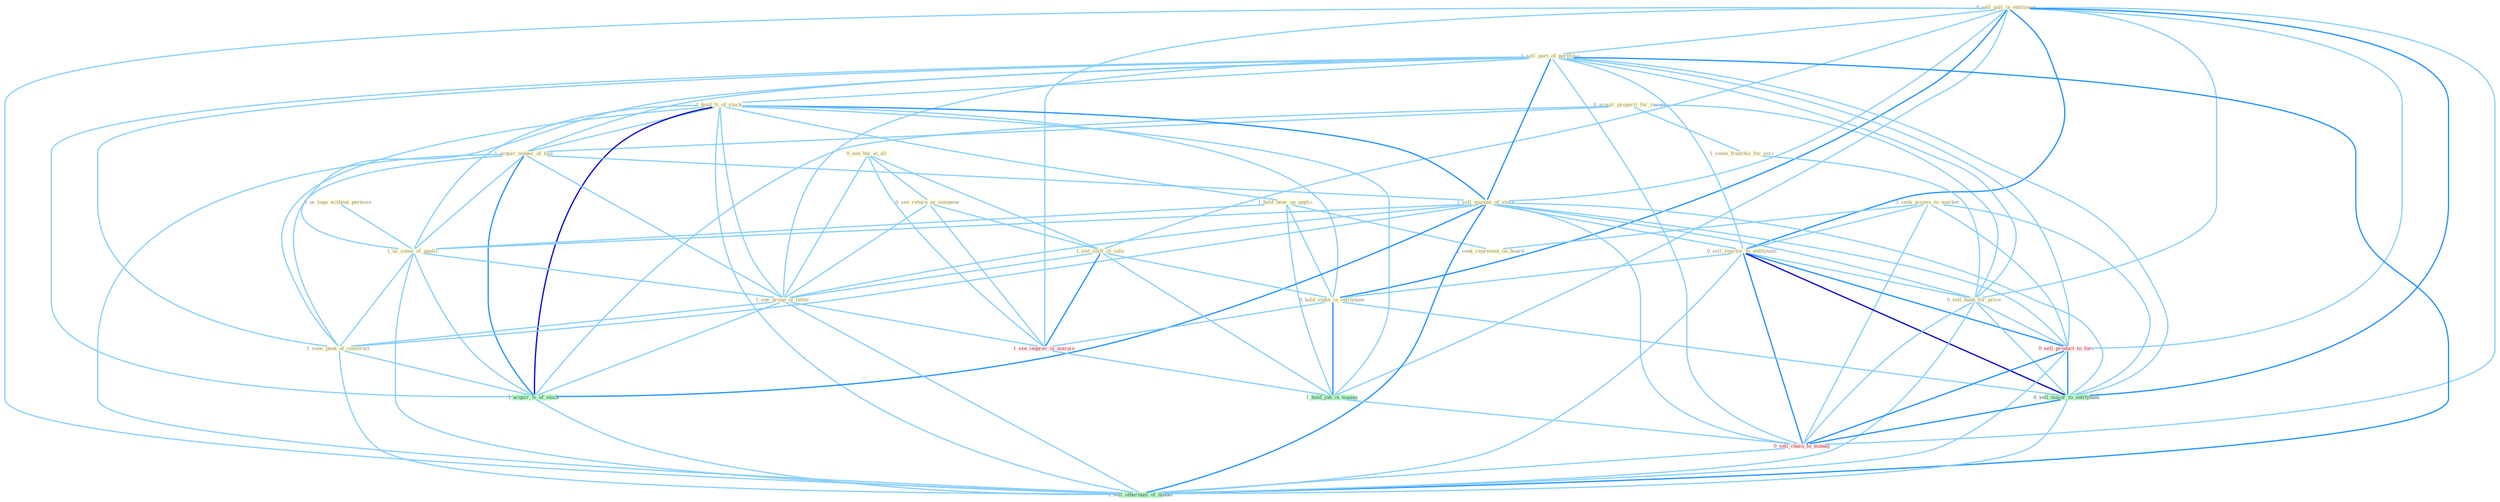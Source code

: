 Graph G{ 
    node
    [shape=polygon,style=filled,width=.5,height=.06,color="#BDFCC9",fixedsize=true,fontsize=4,
    fontcolor="#2f4f4f"];
    {node
    [color="#ffffe0", fontcolor="#8b7d6b"] "0_acquir_properti_for_resort " "0_sell_unit_in_entitynam " "1_seem_franchis_for_seri " "1_sell_part_of_portfolio " "1_hold_%_of_stock " "1_seek_access_to_market " "1_hold_hear_on_applic " "0_see_bui_at_all " "0_us_logo_without_permiss " "1_seek_represent_on_board " "1_acquir_maker_of_tool " "1_sell_amount_of_stock " "0_sell_reactor_to_entitynam " "0_sell_bank_for_price " "0_see_return_as_compens " "1_us_some_of_applic " "1_see_shift_in_valu " "0_hold_stake_in_entitynam " "1_see_group_of_letter " "1_seen_peak_of_construct "}
{node [color="#fff0f5", fontcolor="#b22222"] "1_see_improv_in_margin " "0_sell_product_to_forc " "0_sell_chain_to_manag "}
edge [color="#B0E2FF"];

	"0_acquir_properti_for_resort " -- "1_seem_franchis_for_seri " [w="1", color="#87cefa" ];
	"0_acquir_properti_for_resort " -- "1_acquir_maker_of_tool " [w="1", color="#87cefa" ];
	"0_acquir_properti_for_resort " -- "0_sell_bank_for_price " [w="1", color="#87cefa" ];
	"0_acquir_properti_for_resort " -- "1_acquir_%_of_stock " [w="1", color="#87cefa" ];
	"0_sell_unit_in_entitynam " -- "1_sell_part_of_portfolio " [w="1", color="#87cefa" ];
	"0_sell_unit_in_entitynam " -- "1_sell_amount_of_stock " [w="1", color="#87cefa" ];
	"0_sell_unit_in_entitynam " -- "0_sell_reactor_to_entitynam " [w="2", color="#1e90ff" , len=0.8];
	"0_sell_unit_in_entitynam " -- "0_sell_bank_for_price " [w="1", color="#87cefa" ];
	"0_sell_unit_in_entitynam " -- "1_see_shift_in_valu " [w="1", color="#87cefa" ];
	"0_sell_unit_in_entitynam " -- "0_hold_stake_in_entitynam " [w="2", color="#1e90ff" , len=0.8];
	"0_sell_unit_in_entitynam " -- "1_see_improv_in_margin " [w="1", color="#87cefa" ];
	"0_sell_unit_in_entitynam " -- "1_hold_job_in_manag " [w="1", color="#87cefa" ];
	"0_sell_unit_in_entitynam " -- "0_sell_product_to_forc " [w="1", color="#87cefa" ];
	"0_sell_unit_in_entitynam " -- "0_sell_major_to_entitynam " [w="2", color="#1e90ff" , len=0.8];
	"0_sell_unit_in_entitynam " -- "0_sell_chain_to_manag " [w="1", color="#87cefa" ];
	"0_sell_unit_in_entitynam " -- "1_sell_othernum_of_model " [w="1", color="#87cefa" ];
	"1_seem_franchis_for_seri " -- "0_sell_bank_for_price " [w="1", color="#87cefa" ];
	"1_sell_part_of_portfolio " -- "1_hold_%_of_stock " [w="1", color="#87cefa" ];
	"1_sell_part_of_portfolio " -- "1_acquir_maker_of_tool " [w="1", color="#87cefa" ];
	"1_sell_part_of_portfolio " -- "1_sell_amount_of_stock " [w="2", color="#1e90ff" , len=0.8];
	"1_sell_part_of_portfolio " -- "0_sell_reactor_to_entitynam " [w="1", color="#87cefa" ];
	"1_sell_part_of_portfolio " -- "0_sell_bank_for_price " [w="1", color="#87cefa" ];
	"1_sell_part_of_portfolio " -- "1_us_some_of_applic " [w="1", color="#87cefa" ];
	"1_sell_part_of_portfolio " -- "1_see_group_of_letter " [w="1", color="#87cefa" ];
	"1_sell_part_of_portfolio " -- "1_seen_peak_of_construct " [w="1", color="#87cefa" ];
	"1_sell_part_of_portfolio " -- "1_acquir_%_of_stock " [w="1", color="#87cefa" ];
	"1_sell_part_of_portfolio " -- "0_sell_product_to_forc " [w="1", color="#87cefa" ];
	"1_sell_part_of_portfolio " -- "0_sell_major_to_entitynam " [w="1", color="#87cefa" ];
	"1_sell_part_of_portfolio " -- "0_sell_chain_to_manag " [w="1", color="#87cefa" ];
	"1_sell_part_of_portfolio " -- "1_sell_othernum_of_model " [w="2", color="#1e90ff" , len=0.8];
	"1_hold_%_of_stock " -- "1_hold_hear_on_applic " [w="1", color="#87cefa" ];
	"1_hold_%_of_stock " -- "1_acquir_maker_of_tool " [w="1", color="#87cefa" ];
	"1_hold_%_of_stock " -- "1_sell_amount_of_stock " [w="2", color="#1e90ff" , len=0.8];
	"1_hold_%_of_stock " -- "1_us_some_of_applic " [w="1", color="#87cefa" ];
	"1_hold_%_of_stock " -- "0_hold_stake_in_entitynam " [w="1", color="#87cefa" ];
	"1_hold_%_of_stock " -- "1_see_group_of_letter " [w="1", color="#87cefa" ];
	"1_hold_%_of_stock " -- "1_seen_peak_of_construct " [w="1", color="#87cefa" ];
	"1_hold_%_of_stock " -- "1_acquir_%_of_stock " [w="3", color="#0000cd" , len=0.6];
	"1_hold_%_of_stock " -- "1_hold_job_in_manag " [w="1", color="#87cefa" ];
	"1_hold_%_of_stock " -- "1_sell_othernum_of_model " [w="1", color="#87cefa" ];
	"1_seek_access_to_market " -- "1_seek_represent_on_board " [w="1", color="#87cefa" ];
	"1_seek_access_to_market " -- "0_sell_reactor_to_entitynam " [w="1", color="#87cefa" ];
	"1_seek_access_to_market " -- "0_sell_product_to_forc " [w="1", color="#87cefa" ];
	"1_seek_access_to_market " -- "0_sell_major_to_entitynam " [w="1", color="#87cefa" ];
	"1_seek_access_to_market " -- "0_sell_chain_to_manag " [w="1", color="#87cefa" ];
	"1_hold_hear_on_applic " -- "1_seek_represent_on_board " [w="1", color="#87cefa" ];
	"1_hold_hear_on_applic " -- "1_us_some_of_applic " [w="1", color="#87cefa" ];
	"1_hold_hear_on_applic " -- "0_hold_stake_in_entitynam " [w="1", color="#87cefa" ];
	"1_hold_hear_on_applic " -- "1_hold_job_in_manag " [w="1", color="#87cefa" ];
	"0_see_bui_at_all " -- "0_see_return_as_compens " [w="1", color="#87cefa" ];
	"0_see_bui_at_all " -- "1_see_shift_in_valu " [w="1", color="#87cefa" ];
	"0_see_bui_at_all " -- "1_see_group_of_letter " [w="1", color="#87cefa" ];
	"0_see_bui_at_all " -- "1_see_improv_in_margin " [w="1", color="#87cefa" ];
	"0_us_logo_without_permiss " -- "1_us_some_of_applic " [w="1", color="#87cefa" ];
	"1_acquir_maker_of_tool " -- "1_sell_amount_of_stock " [w="1", color="#87cefa" ];
	"1_acquir_maker_of_tool " -- "1_us_some_of_applic " [w="1", color="#87cefa" ];
	"1_acquir_maker_of_tool " -- "1_see_group_of_letter " [w="1", color="#87cefa" ];
	"1_acquir_maker_of_tool " -- "1_seen_peak_of_construct " [w="1", color="#87cefa" ];
	"1_acquir_maker_of_tool " -- "1_acquir_%_of_stock " [w="2", color="#1e90ff" , len=0.8];
	"1_acquir_maker_of_tool " -- "1_sell_othernum_of_model " [w="1", color="#87cefa" ];
	"1_sell_amount_of_stock " -- "0_sell_reactor_to_entitynam " [w="1", color="#87cefa" ];
	"1_sell_amount_of_stock " -- "0_sell_bank_for_price " [w="1", color="#87cefa" ];
	"1_sell_amount_of_stock " -- "1_us_some_of_applic " [w="1", color="#87cefa" ];
	"1_sell_amount_of_stock " -- "1_see_group_of_letter " [w="1", color="#87cefa" ];
	"1_sell_amount_of_stock " -- "1_seen_peak_of_construct " [w="1", color="#87cefa" ];
	"1_sell_amount_of_stock " -- "1_acquir_%_of_stock " [w="2", color="#1e90ff" , len=0.8];
	"1_sell_amount_of_stock " -- "0_sell_product_to_forc " [w="1", color="#87cefa" ];
	"1_sell_amount_of_stock " -- "0_sell_major_to_entitynam " [w="1", color="#87cefa" ];
	"1_sell_amount_of_stock " -- "0_sell_chain_to_manag " [w="1", color="#87cefa" ];
	"1_sell_amount_of_stock " -- "1_sell_othernum_of_model " [w="2", color="#1e90ff" , len=0.8];
	"0_sell_reactor_to_entitynam " -- "0_sell_bank_for_price " [w="1", color="#87cefa" ];
	"0_sell_reactor_to_entitynam " -- "0_hold_stake_in_entitynam " [w="1", color="#87cefa" ];
	"0_sell_reactor_to_entitynam " -- "0_sell_product_to_forc " [w="2", color="#1e90ff" , len=0.8];
	"0_sell_reactor_to_entitynam " -- "0_sell_major_to_entitynam " [w="3", color="#0000cd" , len=0.6];
	"0_sell_reactor_to_entitynam " -- "0_sell_chain_to_manag " [w="2", color="#1e90ff" , len=0.8];
	"0_sell_reactor_to_entitynam " -- "1_sell_othernum_of_model " [w="1", color="#87cefa" ];
	"0_sell_bank_for_price " -- "0_sell_product_to_forc " [w="1", color="#87cefa" ];
	"0_sell_bank_for_price " -- "0_sell_major_to_entitynam " [w="1", color="#87cefa" ];
	"0_sell_bank_for_price " -- "0_sell_chain_to_manag " [w="1", color="#87cefa" ];
	"0_sell_bank_for_price " -- "1_sell_othernum_of_model " [w="1", color="#87cefa" ];
	"0_see_return_as_compens " -- "1_see_shift_in_valu " [w="1", color="#87cefa" ];
	"0_see_return_as_compens " -- "1_see_group_of_letter " [w="1", color="#87cefa" ];
	"0_see_return_as_compens " -- "1_see_improv_in_margin " [w="1", color="#87cefa" ];
	"1_us_some_of_applic " -- "1_see_group_of_letter " [w="1", color="#87cefa" ];
	"1_us_some_of_applic " -- "1_seen_peak_of_construct " [w="1", color="#87cefa" ];
	"1_us_some_of_applic " -- "1_acquir_%_of_stock " [w="1", color="#87cefa" ];
	"1_us_some_of_applic " -- "1_sell_othernum_of_model " [w="1", color="#87cefa" ];
	"1_see_shift_in_valu " -- "0_hold_stake_in_entitynam " [w="1", color="#87cefa" ];
	"1_see_shift_in_valu " -- "1_see_group_of_letter " [w="1", color="#87cefa" ];
	"1_see_shift_in_valu " -- "1_see_improv_in_margin " [w="2", color="#1e90ff" , len=0.8];
	"1_see_shift_in_valu " -- "1_hold_job_in_manag " [w="1", color="#87cefa" ];
	"0_hold_stake_in_entitynam " -- "1_see_improv_in_margin " [w="1", color="#87cefa" ];
	"0_hold_stake_in_entitynam " -- "1_hold_job_in_manag " [w="2", color="#1e90ff" , len=0.8];
	"0_hold_stake_in_entitynam " -- "0_sell_major_to_entitynam " [w="1", color="#87cefa" ];
	"1_see_group_of_letter " -- "1_seen_peak_of_construct " [w="1", color="#87cefa" ];
	"1_see_group_of_letter " -- "1_see_improv_in_margin " [w="1", color="#87cefa" ];
	"1_see_group_of_letter " -- "1_acquir_%_of_stock " [w="1", color="#87cefa" ];
	"1_see_group_of_letter " -- "1_sell_othernum_of_model " [w="1", color="#87cefa" ];
	"1_seen_peak_of_construct " -- "1_acquir_%_of_stock " [w="1", color="#87cefa" ];
	"1_seen_peak_of_construct " -- "1_sell_othernum_of_model " [w="1", color="#87cefa" ];
	"1_see_improv_in_margin " -- "1_hold_job_in_manag " [w="1", color="#87cefa" ];
	"1_acquir_%_of_stock " -- "1_sell_othernum_of_model " [w="1", color="#87cefa" ];
	"1_hold_job_in_manag " -- "0_sell_chain_to_manag " [w="1", color="#87cefa" ];
	"0_sell_product_to_forc " -- "0_sell_major_to_entitynam " [w="2", color="#1e90ff" , len=0.8];
	"0_sell_product_to_forc " -- "0_sell_chain_to_manag " [w="2", color="#1e90ff" , len=0.8];
	"0_sell_product_to_forc " -- "1_sell_othernum_of_model " [w="1", color="#87cefa" ];
	"0_sell_major_to_entitynam " -- "0_sell_chain_to_manag " [w="2", color="#1e90ff" , len=0.8];
	"0_sell_major_to_entitynam " -- "1_sell_othernum_of_model " [w="1", color="#87cefa" ];
	"0_sell_chain_to_manag " -- "1_sell_othernum_of_model " [w="1", color="#87cefa" ];
}